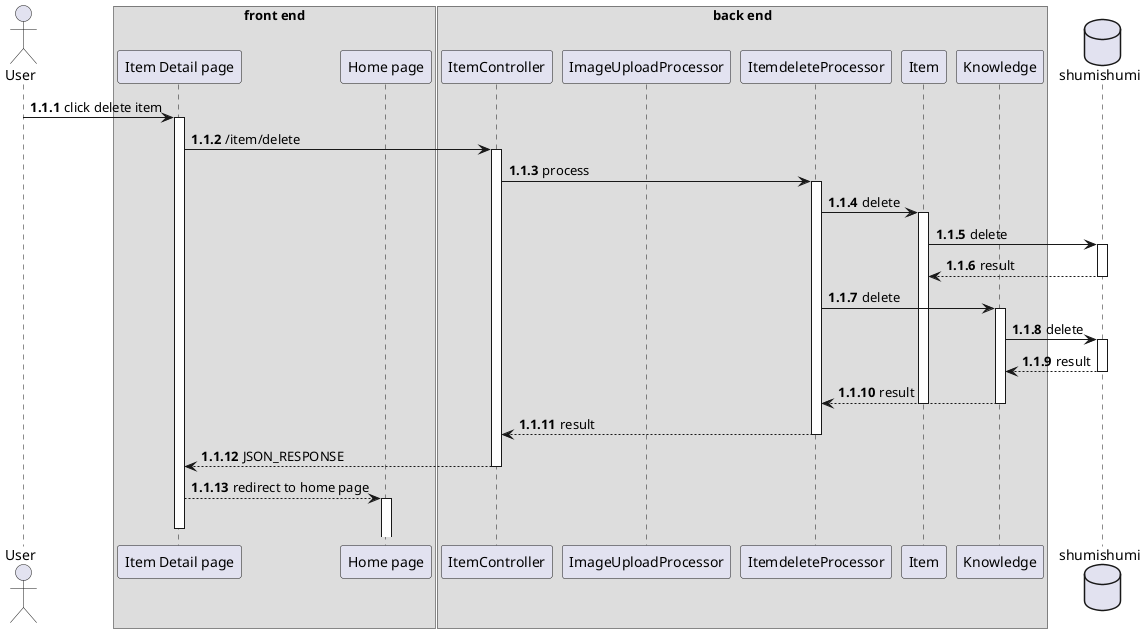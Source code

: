 @startuml delete item
autonumber 1.1.1

actor User as u

box "front end"
participant "Item Detail page" as detail
participant "Home page" as home
end box

box "back end"
participant ItemController as ic

participant ImageUploadProcessor as upproc
participant ItemdeleteProcessor as deleteproc

participant Item as im
participant Knowledge as km
end box

database shumishumi as db

u -> detail++ : click delete item

detail -> ic++ : /item/delete
ic -> deleteproc++ : process

deleteproc -> im++ : delete
im -> db++ : delete
return result

deleteproc -> km++ : delete
km -> db++ : delete
return result
return result

deactivate im

return result
return JSON_RESPONSE

detail --> home ++-- : redirect to home page

@enduml